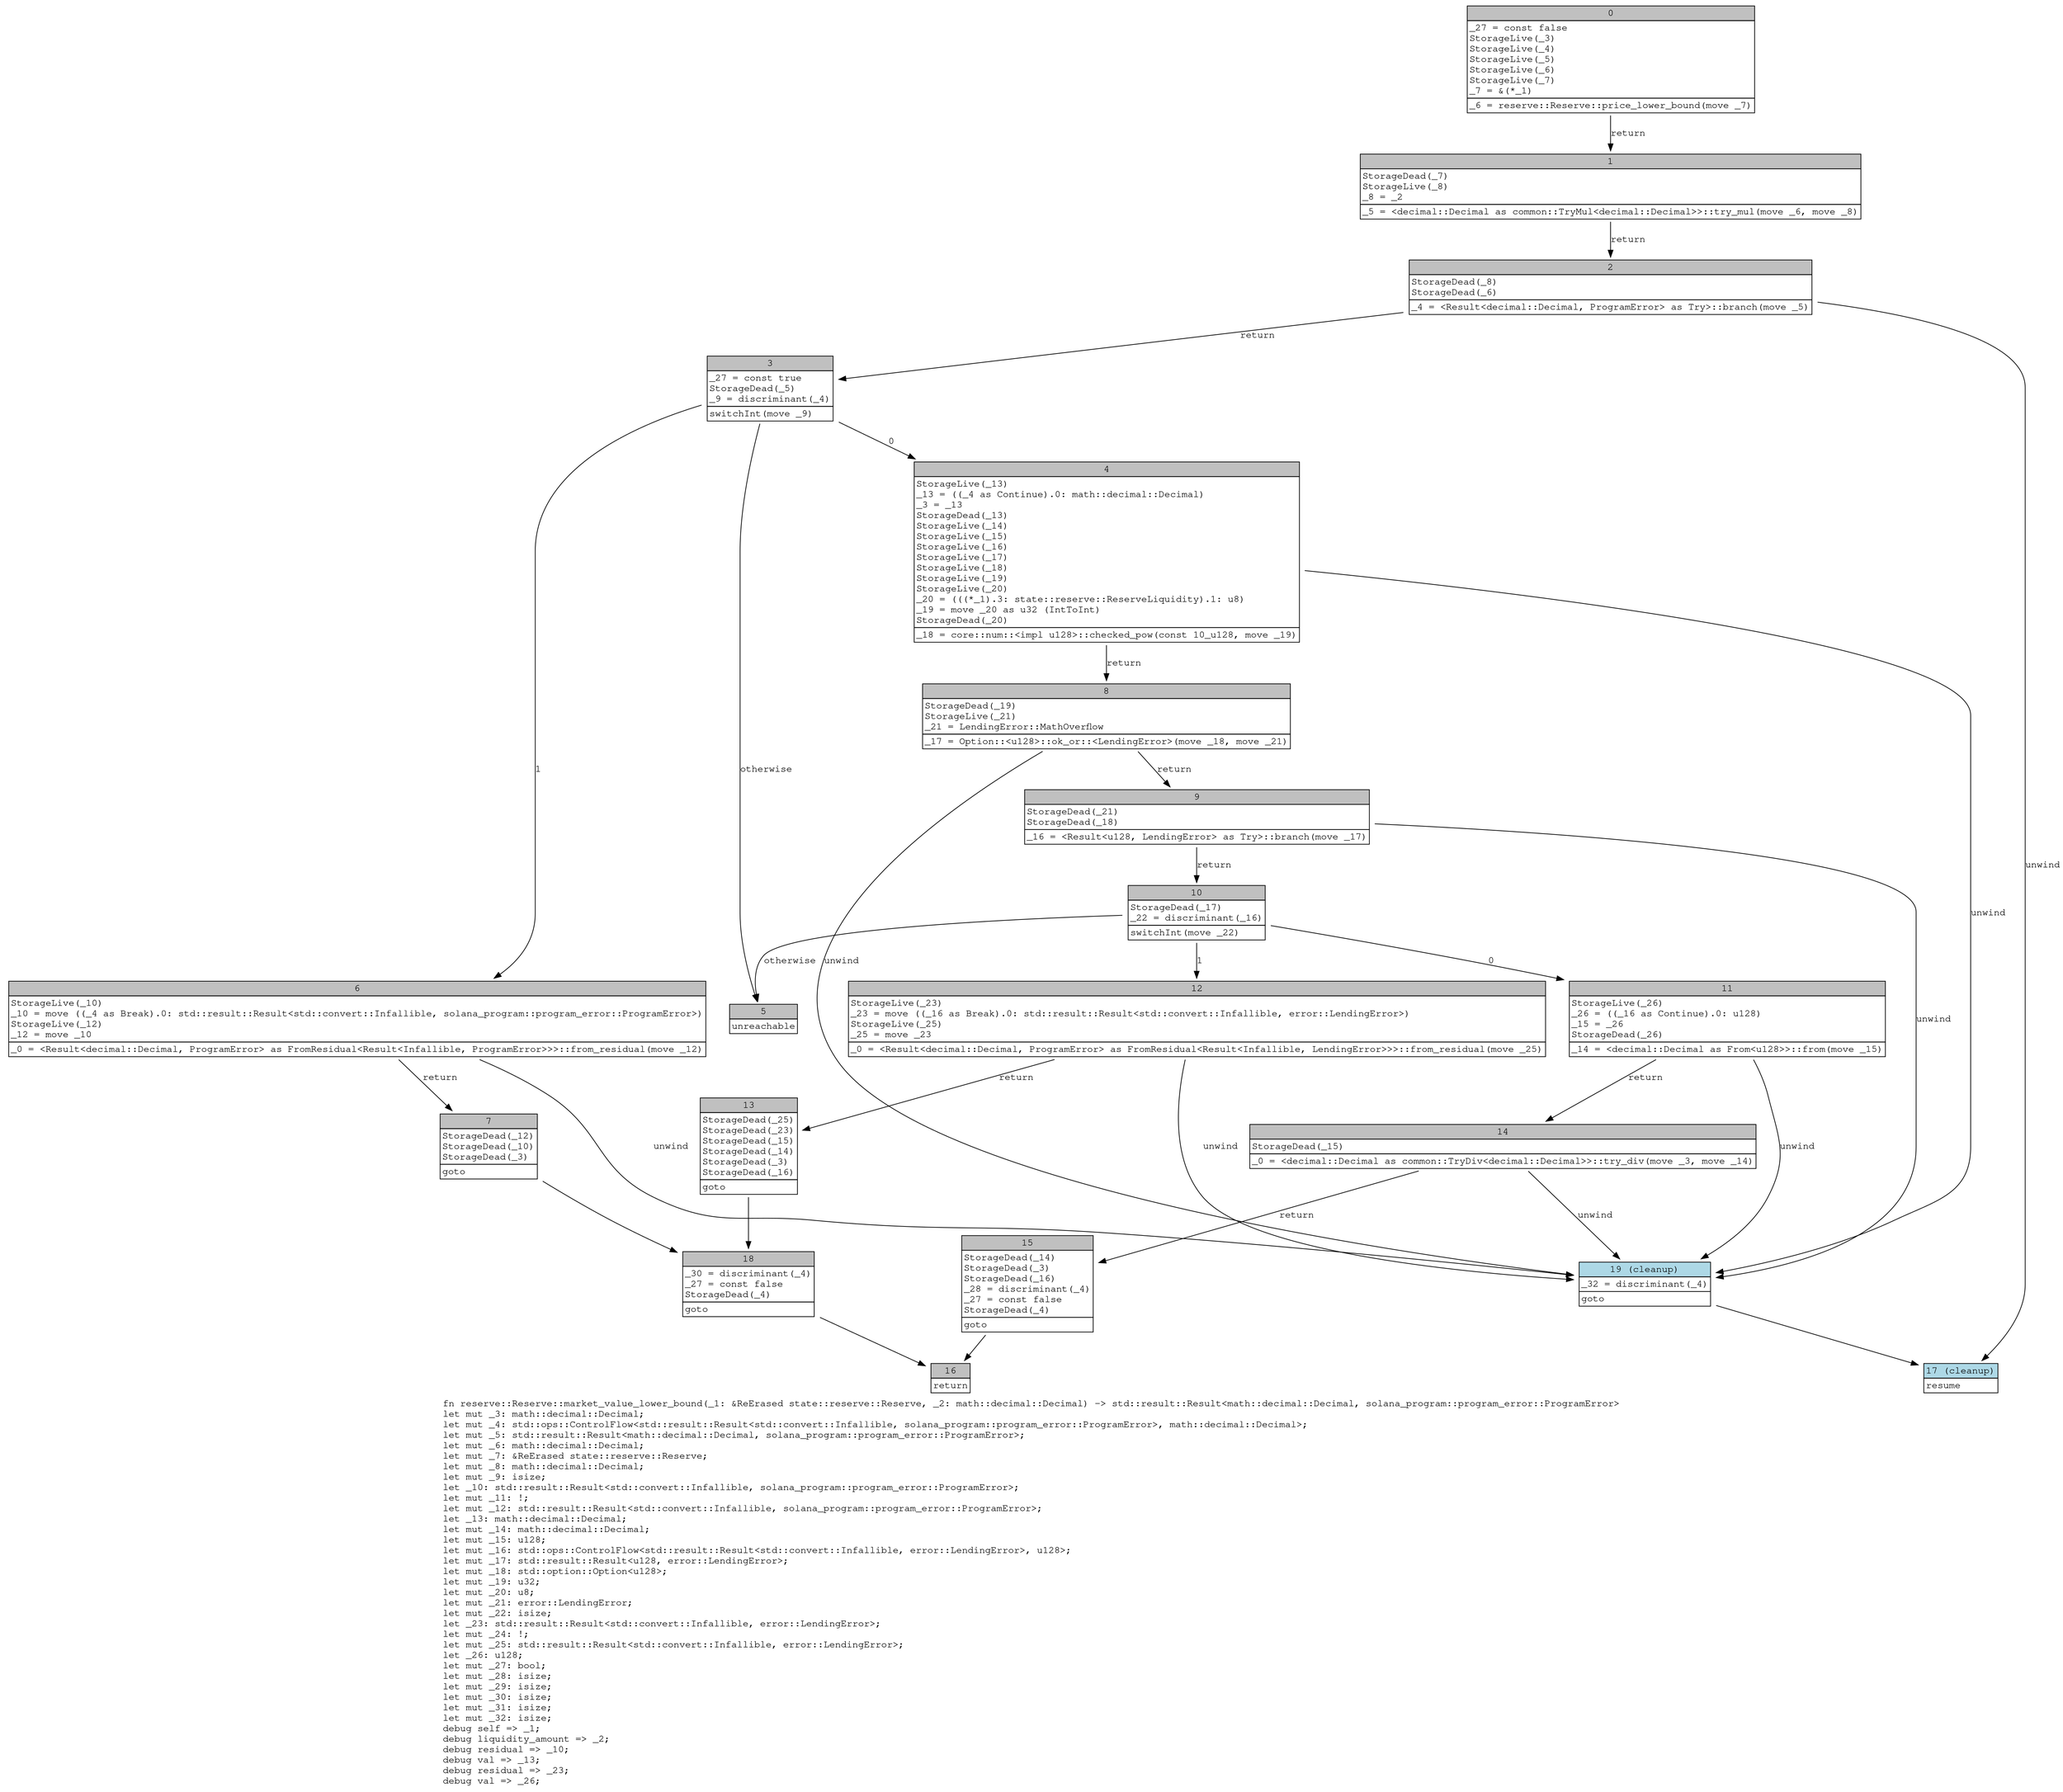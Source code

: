 digraph Mir_0_462 {
    graph [fontname="Courier, monospace"];
    node [fontname="Courier, monospace"];
    edge [fontname="Courier, monospace"];
    label=<fn reserve::Reserve::market_value_lower_bound(_1: &amp;ReErased state::reserve::Reserve, _2: math::decimal::Decimal) -&gt; std::result::Result&lt;math::decimal::Decimal, solana_program::program_error::ProgramError&gt;<br align="left"/>let mut _3: math::decimal::Decimal;<br align="left"/>let mut _4: std::ops::ControlFlow&lt;std::result::Result&lt;std::convert::Infallible, solana_program::program_error::ProgramError&gt;, math::decimal::Decimal&gt;;<br align="left"/>let mut _5: std::result::Result&lt;math::decimal::Decimal, solana_program::program_error::ProgramError&gt;;<br align="left"/>let mut _6: math::decimal::Decimal;<br align="left"/>let mut _7: &amp;ReErased state::reserve::Reserve;<br align="left"/>let mut _8: math::decimal::Decimal;<br align="left"/>let mut _9: isize;<br align="left"/>let _10: std::result::Result&lt;std::convert::Infallible, solana_program::program_error::ProgramError&gt;;<br align="left"/>let mut _11: !;<br align="left"/>let mut _12: std::result::Result&lt;std::convert::Infallible, solana_program::program_error::ProgramError&gt;;<br align="left"/>let _13: math::decimal::Decimal;<br align="left"/>let mut _14: math::decimal::Decimal;<br align="left"/>let mut _15: u128;<br align="left"/>let mut _16: std::ops::ControlFlow&lt;std::result::Result&lt;std::convert::Infallible, error::LendingError&gt;, u128&gt;;<br align="left"/>let mut _17: std::result::Result&lt;u128, error::LendingError&gt;;<br align="left"/>let mut _18: std::option::Option&lt;u128&gt;;<br align="left"/>let mut _19: u32;<br align="left"/>let mut _20: u8;<br align="left"/>let mut _21: error::LendingError;<br align="left"/>let mut _22: isize;<br align="left"/>let _23: std::result::Result&lt;std::convert::Infallible, error::LendingError&gt;;<br align="left"/>let mut _24: !;<br align="left"/>let mut _25: std::result::Result&lt;std::convert::Infallible, error::LendingError&gt;;<br align="left"/>let _26: u128;<br align="left"/>let mut _27: bool;<br align="left"/>let mut _28: isize;<br align="left"/>let mut _29: isize;<br align="left"/>let mut _30: isize;<br align="left"/>let mut _31: isize;<br align="left"/>let mut _32: isize;<br align="left"/>debug self =&gt; _1;<br align="left"/>debug liquidity_amount =&gt; _2;<br align="left"/>debug residual =&gt; _10;<br align="left"/>debug val =&gt; _13;<br align="left"/>debug residual =&gt; _23;<br align="left"/>debug val =&gt; _26;<br align="left"/>>;
    bb0__0_462 [shape="none", label=<<table border="0" cellborder="1" cellspacing="0"><tr><td bgcolor="gray" align="center" colspan="1">0</td></tr><tr><td align="left" balign="left">_27 = const false<br/>StorageLive(_3)<br/>StorageLive(_4)<br/>StorageLive(_5)<br/>StorageLive(_6)<br/>StorageLive(_7)<br/>_7 = &amp;(*_1)<br/></td></tr><tr><td align="left">_6 = reserve::Reserve::price_lower_bound(move _7)</td></tr></table>>];
    bb1__0_462 [shape="none", label=<<table border="0" cellborder="1" cellspacing="0"><tr><td bgcolor="gray" align="center" colspan="1">1</td></tr><tr><td align="left" balign="left">StorageDead(_7)<br/>StorageLive(_8)<br/>_8 = _2<br/></td></tr><tr><td align="left">_5 = &lt;decimal::Decimal as common::TryMul&lt;decimal::Decimal&gt;&gt;::try_mul(move _6, move _8)</td></tr></table>>];
    bb2__0_462 [shape="none", label=<<table border="0" cellborder="1" cellspacing="0"><tr><td bgcolor="gray" align="center" colspan="1">2</td></tr><tr><td align="left" balign="left">StorageDead(_8)<br/>StorageDead(_6)<br/></td></tr><tr><td align="left">_4 = &lt;Result&lt;decimal::Decimal, ProgramError&gt; as Try&gt;::branch(move _5)</td></tr></table>>];
    bb3__0_462 [shape="none", label=<<table border="0" cellborder="1" cellspacing="0"><tr><td bgcolor="gray" align="center" colspan="1">3</td></tr><tr><td align="left" balign="left">_27 = const true<br/>StorageDead(_5)<br/>_9 = discriminant(_4)<br/></td></tr><tr><td align="left">switchInt(move _9)</td></tr></table>>];
    bb4__0_462 [shape="none", label=<<table border="0" cellborder="1" cellspacing="0"><tr><td bgcolor="gray" align="center" colspan="1">4</td></tr><tr><td align="left" balign="left">StorageLive(_13)<br/>_13 = ((_4 as Continue).0: math::decimal::Decimal)<br/>_3 = _13<br/>StorageDead(_13)<br/>StorageLive(_14)<br/>StorageLive(_15)<br/>StorageLive(_16)<br/>StorageLive(_17)<br/>StorageLive(_18)<br/>StorageLive(_19)<br/>StorageLive(_20)<br/>_20 = (((*_1).3: state::reserve::ReserveLiquidity).1: u8)<br/>_19 = move _20 as u32 (IntToInt)<br/>StorageDead(_20)<br/></td></tr><tr><td align="left">_18 = core::num::&lt;impl u128&gt;::checked_pow(const 10_u128, move _19)</td></tr></table>>];
    bb5__0_462 [shape="none", label=<<table border="0" cellborder="1" cellspacing="0"><tr><td bgcolor="gray" align="center" colspan="1">5</td></tr><tr><td align="left">unreachable</td></tr></table>>];
    bb6__0_462 [shape="none", label=<<table border="0" cellborder="1" cellspacing="0"><tr><td bgcolor="gray" align="center" colspan="1">6</td></tr><tr><td align="left" balign="left">StorageLive(_10)<br/>_10 = move ((_4 as Break).0: std::result::Result&lt;std::convert::Infallible, solana_program::program_error::ProgramError&gt;)<br/>StorageLive(_12)<br/>_12 = move _10<br/></td></tr><tr><td align="left">_0 = &lt;Result&lt;decimal::Decimal, ProgramError&gt; as FromResidual&lt;Result&lt;Infallible, ProgramError&gt;&gt;&gt;::from_residual(move _12)</td></tr></table>>];
    bb7__0_462 [shape="none", label=<<table border="0" cellborder="1" cellspacing="0"><tr><td bgcolor="gray" align="center" colspan="1">7</td></tr><tr><td align="left" balign="left">StorageDead(_12)<br/>StorageDead(_10)<br/>StorageDead(_3)<br/></td></tr><tr><td align="left">goto</td></tr></table>>];
    bb8__0_462 [shape="none", label=<<table border="0" cellborder="1" cellspacing="0"><tr><td bgcolor="gray" align="center" colspan="1">8</td></tr><tr><td align="left" balign="left">StorageDead(_19)<br/>StorageLive(_21)<br/>_21 = LendingError::MathOverflow<br/></td></tr><tr><td align="left">_17 = Option::&lt;u128&gt;::ok_or::&lt;LendingError&gt;(move _18, move _21)</td></tr></table>>];
    bb9__0_462 [shape="none", label=<<table border="0" cellborder="1" cellspacing="0"><tr><td bgcolor="gray" align="center" colspan="1">9</td></tr><tr><td align="left" balign="left">StorageDead(_21)<br/>StorageDead(_18)<br/></td></tr><tr><td align="left">_16 = &lt;Result&lt;u128, LendingError&gt; as Try&gt;::branch(move _17)</td></tr></table>>];
    bb10__0_462 [shape="none", label=<<table border="0" cellborder="1" cellspacing="0"><tr><td bgcolor="gray" align="center" colspan="1">10</td></tr><tr><td align="left" balign="left">StorageDead(_17)<br/>_22 = discriminant(_16)<br/></td></tr><tr><td align="left">switchInt(move _22)</td></tr></table>>];
    bb11__0_462 [shape="none", label=<<table border="0" cellborder="1" cellspacing="0"><tr><td bgcolor="gray" align="center" colspan="1">11</td></tr><tr><td align="left" balign="left">StorageLive(_26)<br/>_26 = ((_16 as Continue).0: u128)<br/>_15 = _26<br/>StorageDead(_26)<br/></td></tr><tr><td align="left">_14 = &lt;decimal::Decimal as From&lt;u128&gt;&gt;::from(move _15)</td></tr></table>>];
    bb12__0_462 [shape="none", label=<<table border="0" cellborder="1" cellspacing="0"><tr><td bgcolor="gray" align="center" colspan="1">12</td></tr><tr><td align="left" balign="left">StorageLive(_23)<br/>_23 = move ((_16 as Break).0: std::result::Result&lt;std::convert::Infallible, error::LendingError&gt;)<br/>StorageLive(_25)<br/>_25 = move _23<br/></td></tr><tr><td align="left">_0 = &lt;Result&lt;decimal::Decimal, ProgramError&gt; as FromResidual&lt;Result&lt;Infallible, LendingError&gt;&gt;&gt;::from_residual(move _25)</td></tr></table>>];
    bb13__0_462 [shape="none", label=<<table border="0" cellborder="1" cellspacing="0"><tr><td bgcolor="gray" align="center" colspan="1">13</td></tr><tr><td align="left" balign="left">StorageDead(_25)<br/>StorageDead(_23)<br/>StorageDead(_15)<br/>StorageDead(_14)<br/>StorageDead(_3)<br/>StorageDead(_16)<br/></td></tr><tr><td align="left">goto</td></tr></table>>];
    bb14__0_462 [shape="none", label=<<table border="0" cellborder="1" cellspacing="0"><tr><td bgcolor="gray" align="center" colspan="1">14</td></tr><tr><td align="left" balign="left">StorageDead(_15)<br/></td></tr><tr><td align="left">_0 = &lt;decimal::Decimal as common::TryDiv&lt;decimal::Decimal&gt;&gt;::try_div(move _3, move _14)</td></tr></table>>];
    bb15__0_462 [shape="none", label=<<table border="0" cellborder="1" cellspacing="0"><tr><td bgcolor="gray" align="center" colspan="1">15</td></tr><tr><td align="left" balign="left">StorageDead(_14)<br/>StorageDead(_3)<br/>StorageDead(_16)<br/>_28 = discriminant(_4)<br/>_27 = const false<br/>StorageDead(_4)<br/></td></tr><tr><td align="left">goto</td></tr></table>>];
    bb16__0_462 [shape="none", label=<<table border="0" cellborder="1" cellspacing="0"><tr><td bgcolor="gray" align="center" colspan="1">16</td></tr><tr><td align="left">return</td></tr></table>>];
    bb17__0_462 [shape="none", label=<<table border="0" cellborder="1" cellspacing="0"><tr><td bgcolor="lightblue" align="center" colspan="1">17 (cleanup)</td></tr><tr><td align="left">resume</td></tr></table>>];
    bb18__0_462 [shape="none", label=<<table border="0" cellborder="1" cellspacing="0"><tr><td bgcolor="gray" align="center" colspan="1">18</td></tr><tr><td align="left" balign="left">_30 = discriminant(_4)<br/>_27 = const false<br/>StorageDead(_4)<br/></td></tr><tr><td align="left">goto</td></tr></table>>];
    bb19__0_462 [shape="none", label=<<table border="0" cellborder="1" cellspacing="0"><tr><td bgcolor="lightblue" align="center" colspan="1">19 (cleanup)</td></tr><tr><td align="left" balign="left">_32 = discriminant(_4)<br/></td></tr><tr><td align="left">goto</td></tr></table>>];
    bb0__0_462 -> bb1__0_462 [label="return"];
    bb1__0_462 -> bb2__0_462 [label="return"];
    bb2__0_462 -> bb3__0_462 [label="return"];
    bb2__0_462 -> bb17__0_462 [label="unwind"];
    bb3__0_462 -> bb4__0_462 [label="0"];
    bb3__0_462 -> bb6__0_462 [label="1"];
    bb3__0_462 -> bb5__0_462 [label="otherwise"];
    bb4__0_462 -> bb8__0_462 [label="return"];
    bb4__0_462 -> bb19__0_462 [label="unwind"];
    bb6__0_462 -> bb7__0_462 [label="return"];
    bb6__0_462 -> bb19__0_462 [label="unwind"];
    bb7__0_462 -> bb18__0_462 [label=""];
    bb8__0_462 -> bb9__0_462 [label="return"];
    bb8__0_462 -> bb19__0_462 [label="unwind"];
    bb9__0_462 -> bb10__0_462 [label="return"];
    bb9__0_462 -> bb19__0_462 [label="unwind"];
    bb10__0_462 -> bb11__0_462 [label="0"];
    bb10__0_462 -> bb12__0_462 [label="1"];
    bb10__0_462 -> bb5__0_462 [label="otherwise"];
    bb11__0_462 -> bb14__0_462 [label="return"];
    bb11__0_462 -> bb19__0_462 [label="unwind"];
    bb12__0_462 -> bb13__0_462 [label="return"];
    bb12__0_462 -> bb19__0_462 [label="unwind"];
    bb13__0_462 -> bb18__0_462 [label=""];
    bb14__0_462 -> bb15__0_462 [label="return"];
    bb14__0_462 -> bb19__0_462 [label="unwind"];
    bb15__0_462 -> bb16__0_462 [label=""];
    bb18__0_462 -> bb16__0_462 [label=""];
    bb19__0_462 -> bb17__0_462 [label=""];
}
